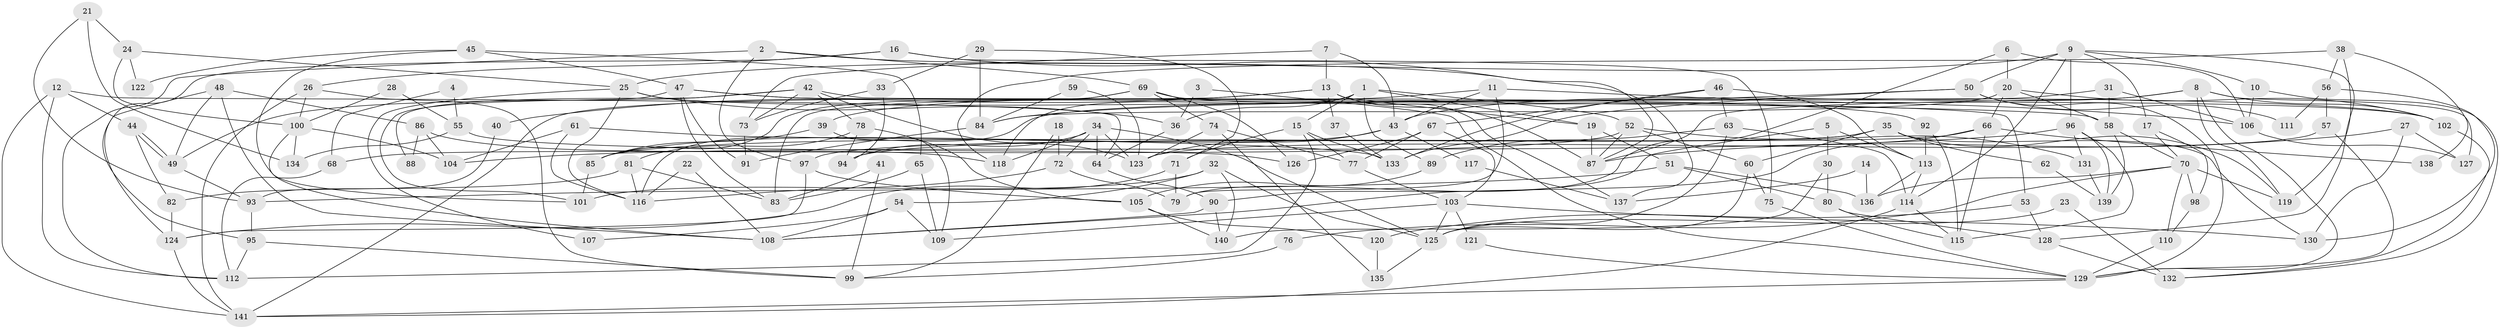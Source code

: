 // Generated by graph-tools (version 1.1) at 2025/26/03/09/25 03:26:15]
// undirected, 141 vertices, 282 edges
graph export_dot {
graph [start="1"]
  node [color=gray90,style=filled];
  1;
  2;
  3;
  4;
  5;
  6;
  7;
  8;
  9;
  10;
  11;
  12;
  13;
  14;
  15;
  16;
  17;
  18;
  19;
  20;
  21;
  22;
  23;
  24;
  25;
  26;
  27;
  28;
  29;
  30;
  31;
  32;
  33;
  34;
  35;
  36;
  37;
  38;
  39;
  40;
  41;
  42;
  43;
  44;
  45;
  46;
  47;
  48;
  49;
  50;
  51;
  52;
  53;
  54;
  55;
  56;
  57;
  58;
  59;
  60;
  61;
  62;
  63;
  64;
  65;
  66;
  67;
  68;
  69;
  70;
  71;
  72;
  73;
  74;
  75;
  76;
  77;
  78;
  79;
  80;
  81;
  82;
  83;
  84;
  85;
  86;
  87;
  88;
  89;
  90;
  91;
  92;
  93;
  94;
  95;
  96;
  97;
  98;
  99;
  100;
  101;
  102;
  103;
  104;
  105;
  106;
  107;
  108;
  109;
  110;
  111;
  112;
  113;
  114;
  115;
  116;
  117;
  118;
  119;
  120;
  121;
  122;
  123;
  124;
  125;
  126;
  127;
  128;
  129;
  130;
  131;
  132;
  133;
  134;
  135;
  136;
  137;
  138;
  139;
  140;
  141;
  1 -- 118;
  1 -- 52;
  1 -- 15;
  1 -- 19;
  1 -- 36;
  1 -- 89;
  2 -- 69;
  2 -- 112;
  2 -- 97;
  2 -- 137;
  3 -- 36;
  3 -- 129;
  4 -- 68;
  4 -- 55;
  5 -- 90;
  5 -- 113;
  5 -- 30;
  6 -- 20;
  6 -- 79;
  6 -- 106;
  7 -- 73;
  7 -- 13;
  7 -- 43;
  8 -- 119;
  8 -- 127;
  8 -- 43;
  8 -- 87;
  8 -- 102;
  8 -- 129;
  9 -- 128;
  9 -- 25;
  9 -- 10;
  9 -- 17;
  9 -- 50;
  9 -- 96;
  9 -- 114;
  10 -- 106;
  10 -- 132;
  11 -- 39;
  11 -- 43;
  11 -- 79;
  11 -- 106;
  12 -- 64;
  12 -- 141;
  12 -- 44;
  12 -- 112;
  13 -- 141;
  13 -- 19;
  13 -- 37;
  13 -- 40;
  13 -- 87;
  13 -- 137;
  14 -- 136;
  14 -- 137;
  15 -- 77;
  15 -- 71;
  15 -- 112;
  15 -- 133;
  16 -- 75;
  16 -- 87;
  16 -- 26;
  16 -- 95;
  17 -- 70;
  17 -- 98;
  18 -- 99;
  18 -- 72;
  19 -- 87;
  19 -- 51;
  20 -- 58;
  20 -- 66;
  20 -- 84;
  20 -- 102;
  21 -- 93;
  21 -- 24;
  21 -- 134;
  22 -- 108;
  22 -- 116;
  23 -- 132;
  23 -- 125;
  24 -- 100;
  24 -- 25;
  24 -- 122;
  25 -- 102;
  25 -- 116;
  25 -- 36;
  25 -- 107;
  26 -- 141;
  26 -- 99;
  26 -- 100;
  27 -- 87;
  27 -- 130;
  27 -- 127;
  28 -- 100;
  28 -- 55;
  29 -- 71;
  29 -- 84;
  29 -- 33;
  30 -- 140;
  30 -- 80;
  31 -- 106;
  31 -- 58;
  31 -- 116;
  32 -- 125;
  32 -- 140;
  32 -- 54;
  32 -- 101;
  33 -- 94;
  33 -- 73;
  34 -- 94;
  34 -- 123;
  34 -- 64;
  34 -- 72;
  34 -- 118;
  34 -- 125;
  35 -- 85;
  35 -- 97;
  35 -- 60;
  35 -- 62;
  35 -- 119;
  35 -- 130;
  36 -- 64;
  37 -- 133;
  38 -- 119;
  38 -- 118;
  38 -- 56;
  38 -- 138;
  39 -- 109;
  39 -- 85;
  40 -- 93;
  41 -- 83;
  41 -- 99;
  42 -- 53;
  42 -- 123;
  42 -- 49;
  42 -- 73;
  42 -- 78;
  42 -- 88;
  43 -- 85;
  43 -- 117;
  43 -- 123;
  44 -- 49;
  44 -- 49;
  44 -- 82;
  45 -- 47;
  45 -- 101;
  45 -- 65;
  45 -- 122;
  46 -- 133;
  46 -- 63;
  46 -- 67;
  46 -- 113;
  47 -- 92;
  47 -- 83;
  47 -- 58;
  47 -- 91;
  47 -- 101;
  48 -- 49;
  48 -- 124;
  48 -- 86;
  48 -- 108;
  49 -- 93;
  50 -- 84;
  50 -- 111;
  50 -- 129;
  50 -- 133;
  51 -- 93;
  51 -- 80;
  51 -- 136;
  52 -- 60;
  52 -- 87;
  52 -- 68;
  52 -- 131;
  53 -- 128;
  53 -- 120;
  54 -- 108;
  54 -- 107;
  54 -- 109;
  55 -- 126;
  55 -- 134;
  56 -- 57;
  56 -- 111;
  56 -- 130;
  57 -- 123;
  57 -- 129;
  58 -- 139;
  58 -- 70;
  59 -- 84;
  59 -- 123;
  60 -- 125;
  60 -- 75;
  61 -- 116;
  61 -- 133;
  61 -- 104;
  62 -- 139;
  63 -- 114;
  63 -- 125;
  63 -- 89;
  64 -- 90;
  65 -- 83;
  65 -- 109;
  66 -- 108;
  66 -- 115;
  66 -- 94;
  66 -- 138;
  67 -- 103;
  67 -- 77;
  67 -- 126;
  68 -- 112;
  69 -- 85;
  69 -- 102;
  69 -- 74;
  69 -- 83;
  69 -- 126;
  70 -- 98;
  70 -- 76;
  70 -- 110;
  70 -- 119;
  70 -- 136;
  71 -- 79;
  71 -- 124;
  72 -- 116;
  72 -- 79;
  73 -- 91;
  74 -- 77;
  74 -- 123;
  74 -- 135;
  75 -- 129;
  76 -- 99;
  77 -- 103;
  78 -- 105;
  78 -- 81;
  78 -- 94;
  80 -- 115;
  80 -- 128;
  81 -- 82;
  81 -- 83;
  81 -- 116;
  82 -- 124;
  84 -- 91;
  85 -- 101;
  86 -- 104;
  86 -- 88;
  86 -- 118;
  89 -- 105;
  90 -- 108;
  90 -- 140;
  92 -- 115;
  92 -- 113;
  93 -- 95;
  95 -- 112;
  95 -- 99;
  96 -- 115;
  96 -- 104;
  96 -- 131;
  96 -- 139;
  97 -- 124;
  97 -- 105;
  98 -- 110;
  100 -- 104;
  100 -- 108;
  100 -- 134;
  102 -- 132;
  103 -- 130;
  103 -- 109;
  103 -- 121;
  103 -- 125;
  105 -- 120;
  105 -- 140;
  106 -- 127;
  110 -- 129;
  113 -- 136;
  113 -- 114;
  114 -- 115;
  114 -- 141;
  117 -- 137;
  120 -- 135;
  121 -- 129;
  124 -- 141;
  125 -- 135;
  128 -- 132;
  129 -- 141;
  131 -- 139;
}
